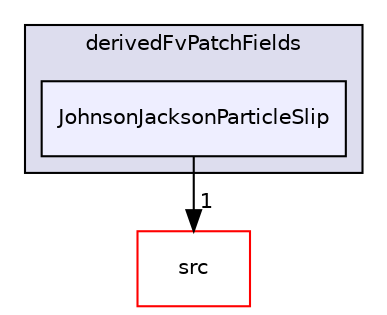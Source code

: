 digraph "applications/solvers/multiphase/twoPhaseEulerFoam/phaseCompressibleTurbulenceModels/kineticTheoryModels/derivedFvPatchFields/JohnsonJacksonParticleSlip" {
  bgcolor=transparent;
  compound=true
  node [ fontsize="10", fontname="Helvetica"];
  edge [ labelfontsize="10", labelfontname="Helvetica"];
  subgraph clusterdir_b95f3ed2c94842634c0a0c14885ad0c5 {
    graph [ bgcolor="#ddddee", pencolor="black", label="derivedFvPatchFields" fontname="Helvetica", fontsize="10", URL="dir_b95f3ed2c94842634c0a0c14885ad0c5.html"]
  dir_68a090b94c7671709511a379d381e0f7 [shape=box, label="JohnsonJacksonParticleSlip", style="filled", fillcolor="#eeeeff", pencolor="black", URL="dir_68a090b94c7671709511a379d381e0f7.html"];
  }
  dir_68267d1309a1af8e8297ef4c3efbcdba [shape=box label="src" color="red" URL="dir_68267d1309a1af8e8297ef4c3efbcdba.html"];
  dir_68a090b94c7671709511a379d381e0f7->dir_68267d1309a1af8e8297ef4c3efbcdba [headlabel="1", labeldistance=1.5 headhref="dir_000393_000736.html"];
}
